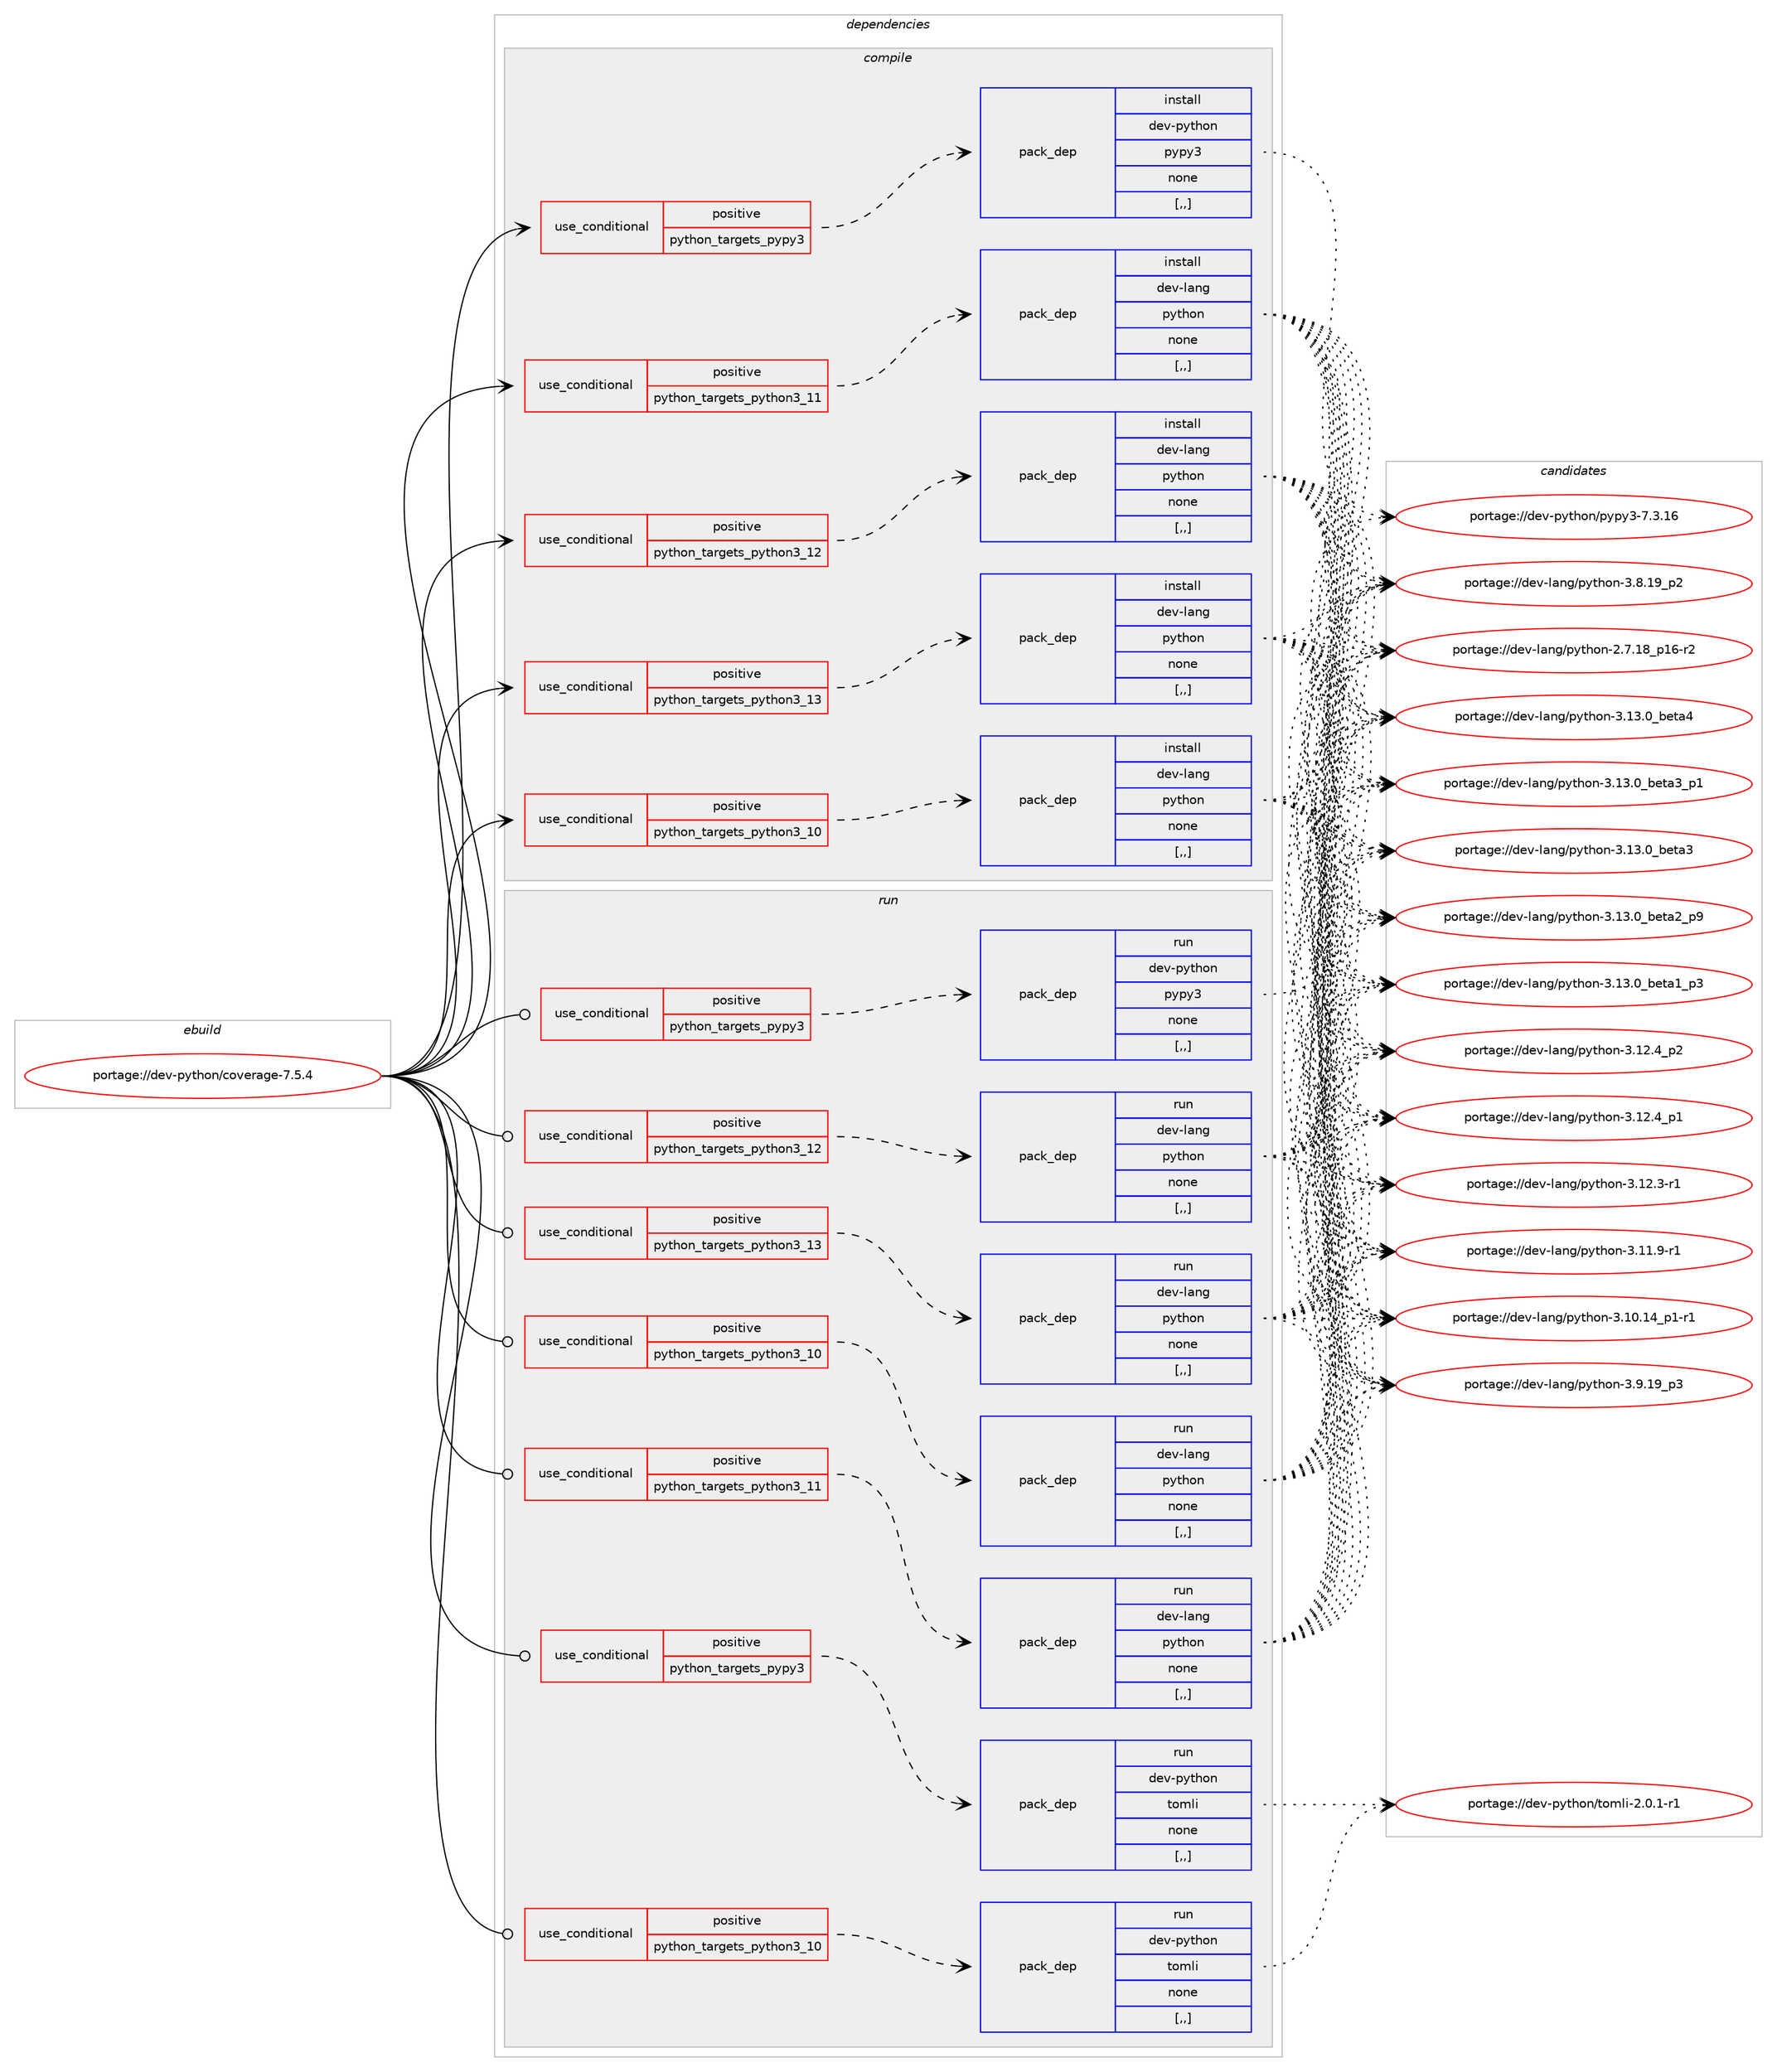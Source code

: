 digraph prolog {

# *************
# Graph options
# *************

newrank=true;
concentrate=true;
compound=true;
graph [rankdir=LR,fontname=Helvetica,fontsize=10,ranksep=1.5];#, ranksep=2.5, nodesep=0.2];
edge  [arrowhead=vee];
node  [fontname=Helvetica,fontsize=10];

# **********
# The ebuild
# **********

subgraph cluster_leftcol {
color=gray;
label=<<i>ebuild</i>>;
id [label="portage://dev-python/coverage-7.5.4", color=red, width=4, href="../dev-python/coverage-7.5.4.svg"];
}

# ****************
# The dependencies
# ****************

subgraph cluster_midcol {
color=gray;
label=<<i>dependencies</i>>;
subgraph cluster_compile {
fillcolor="#eeeeee";
style=filled;
label=<<i>compile</i>>;
subgraph cond31995 {
dependency144582 [label=<<TABLE BORDER="0" CELLBORDER="1" CELLSPACING="0" CELLPADDING="4"><TR><TD ROWSPAN="3" CELLPADDING="10">use_conditional</TD></TR><TR><TD>positive</TD></TR><TR><TD>python_targets_pypy3</TD></TR></TABLE>>, shape=none, color=red];
subgraph pack111340 {
dependency144583 [label=<<TABLE BORDER="0" CELLBORDER="1" CELLSPACING="0" CELLPADDING="4" WIDTH="220"><TR><TD ROWSPAN="6" CELLPADDING="30">pack_dep</TD></TR><TR><TD WIDTH="110">install</TD></TR><TR><TD>dev-python</TD></TR><TR><TD>pypy3</TD></TR><TR><TD>none</TD></TR><TR><TD>[,,]</TD></TR></TABLE>>, shape=none, color=blue];
}
dependency144582:e -> dependency144583:w [weight=20,style="dashed",arrowhead="vee"];
}
id:e -> dependency144582:w [weight=20,style="solid",arrowhead="vee"];
subgraph cond31996 {
dependency144584 [label=<<TABLE BORDER="0" CELLBORDER="1" CELLSPACING="0" CELLPADDING="4"><TR><TD ROWSPAN="3" CELLPADDING="10">use_conditional</TD></TR><TR><TD>positive</TD></TR><TR><TD>python_targets_python3_10</TD></TR></TABLE>>, shape=none, color=red];
subgraph pack111341 {
dependency144585 [label=<<TABLE BORDER="0" CELLBORDER="1" CELLSPACING="0" CELLPADDING="4" WIDTH="220"><TR><TD ROWSPAN="6" CELLPADDING="30">pack_dep</TD></TR><TR><TD WIDTH="110">install</TD></TR><TR><TD>dev-lang</TD></TR><TR><TD>python</TD></TR><TR><TD>none</TD></TR><TR><TD>[,,]</TD></TR></TABLE>>, shape=none, color=blue];
}
dependency144584:e -> dependency144585:w [weight=20,style="dashed",arrowhead="vee"];
}
id:e -> dependency144584:w [weight=20,style="solid",arrowhead="vee"];
subgraph cond31997 {
dependency144586 [label=<<TABLE BORDER="0" CELLBORDER="1" CELLSPACING="0" CELLPADDING="4"><TR><TD ROWSPAN="3" CELLPADDING="10">use_conditional</TD></TR><TR><TD>positive</TD></TR><TR><TD>python_targets_python3_11</TD></TR></TABLE>>, shape=none, color=red];
subgraph pack111342 {
dependency144587 [label=<<TABLE BORDER="0" CELLBORDER="1" CELLSPACING="0" CELLPADDING="4" WIDTH="220"><TR><TD ROWSPAN="6" CELLPADDING="30">pack_dep</TD></TR><TR><TD WIDTH="110">install</TD></TR><TR><TD>dev-lang</TD></TR><TR><TD>python</TD></TR><TR><TD>none</TD></TR><TR><TD>[,,]</TD></TR></TABLE>>, shape=none, color=blue];
}
dependency144586:e -> dependency144587:w [weight=20,style="dashed",arrowhead="vee"];
}
id:e -> dependency144586:w [weight=20,style="solid",arrowhead="vee"];
subgraph cond31998 {
dependency144588 [label=<<TABLE BORDER="0" CELLBORDER="1" CELLSPACING="0" CELLPADDING="4"><TR><TD ROWSPAN="3" CELLPADDING="10">use_conditional</TD></TR><TR><TD>positive</TD></TR><TR><TD>python_targets_python3_12</TD></TR></TABLE>>, shape=none, color=red];
subgraph pack111343 {
dependency144589 [label=<<TABLE BORDER="0" CELLBORDER="1" CELLSPACING="0" CELLPADDING="4" WIDTH="220"><TR><TD ROWSPAN="6" CELLPADDING="30">pack_dep</TD></TR><TR><TD WIDTH="110">install</TD></TR><TR><TD>dev-lang</TD></TR><TR><TD>python</TD></TR><TR><TD>none</TD></TR><TR><TD>[,,]</TD></TR></TABLE>>, shape=none, color=blue];
}
dependency144588:e -> dependency144589:w [weight=20,style="dashed",arrowhead="vee"];
}
id:e -> dependency144588:w [weight=20,style="solid",arrowhead="vee"];
subgraph cond31999 {
dependency144590 [label=<<TABLE BORDER="0" CELLBORDER="1" CELLSPACING="0" CELLPADDING="4"><TR><TD ROWSPAN="3" CELLPADDING="10">use_conditional</TD></TR><TR><TD>positive</TD></TR><TR><TD>python_targets_python3_13</TD></TR></TABLE>>, shape=none, color=red];
subgraph pack111344 {
dependency144591 [label=<<TABLE BORDER="0" CELLBORDER="1" CELLSPACING="0" CELLPADDING="4" WIDTH="220"><TR><TD ROWSPAN="6" CELLPADDING="30">pack_dep</TD></TR><TR><TD WIDTH="110">install</TD></TR><TR><TD>dev-lang</TD></TR><TR><TD>python</TD></TR><TR><TD>none</TD></TR><TR><TD>[,,]</TD></TR></TABLE>>, shape=none, color=blue];
}
dependency144590:e -> dependency144591:w [weight=20,style="dashed",arrowhead="vee"];
}
id:e -> dependency144590:w [weight=20,style="solid",arrowhead="vee"];
}
subgraph cluster_compileandrun {
fillcolor="#eeeeee";
style=filled;
label=<<i>compile and run</i>>;
}
subgraph cluster_run {
fillcolor="#eeeeee";
style=filled;
label=<<i>run</i>>;
subgraph cond32000 {
dependency144592 [label=<<TABLE BORDER="0" CELLBORDER="1" CELLSPACING="0" CELLPADDING="4"><TR><TD ROWSPAN="3" CELLPADDING="10">use_conditional</TD></TR><TR><TD>positive</TD></TR><TR><TD>python_targets_pypy3</TD></TR></TABLE>>, shape=none, color=red];
subgraph pack111345 {
dependency144593 [label=<<TABLE BORDER="0" CELLBORDER="1" CELLSPACING="0" CELLPADDING="4" WIDTH="220"><TR><TD ROWSPAN="6" CELLPADDING="30">pack_dep</TD></TR><TR><TD WIDTH="110">run</TD></TR><TR><TD>dev-python</TD></TR><TR><TD>pypy3</TD></TR><TR><TD>none</TD></TR><TR><TD>[,,]</TD></TR></TABLE>>, shape=none, color=blue];
}
dependency144592:e -> dependency144593:w [weight=20,style="dashed",arrowhead="vee"];
}
id:e -> dependency144592:w [weight=20,style="solid",arrowhead="odot"];
subgraph cond32001 {
dependency144594 [label=<<TABLE BORDER="0" CELLBORDER="1" CELLSPACING="0" CELLPADDING="4"><TR><TD ROWSPAN="3" CELLPADDING="10">use_conditional</TD></TR><TR><TD>positive</TD></TR><TR><TD>python_targets_pypy3</TD></TR></TABLE>>, shape=none, color=red];
subgraph pack111346 {
dependency144595 [label=<<TABLE BORDER="0" CELLBORDER="1" CELLSPACING="0" CELLPADDING="4" WIDTH="220"><TR><TD ROWSPAN="6" CELLPADDING="30">pack_dep</TD></TR><TR><TD WIDTH="110">run</TD></TR><TR><TD>dev-python</TD></TR><TR><TD>tomli</TD></TR><TR><TD>none</TD></TR><TR><TD>[,,]</TD></TR></TABLE>>, shape=none, color=blue];
}
dependency144594:e -> dependency144595:w [weight=20,style="dashed",arrowhead="vee"];
}
id:e -> dependency144594:w [weight=20,style="solid",arrowhead="odot"];
subgraph cond32002 {
dependency144596 [label=<<TABLE BORDER="0" CELLBORDER="1" CELLSPACING="0" CELLPADDING="4"><TR><TD ROWSPAN="3" CELLPADDING="10">use_conditional</TD></TR><TR><TD>positive</TD></TR><TR><TD>python_targets_python3_10</TD></TR></TABLE>>, shape=none, color=red];
subgraph pack111347 {
dependency144597 [label=<<TABLE BORDER="0" CELLBORDER="1" CELLSPACING="0" CELLPADDING="4" WIDTH="220"><TR><TD ROWSPAN="6" CELLPADDING="30">pack_dep</TD></TR><TR><TD WIDTH="110">run</TD></TR><TR><TD>dev-lang</TD></TR><TR><TD>python</TD></TR><TR><TD>none</TD></TR><TR><TD>[,,]</TD></TR></TABLE>>, shape=none, color=blue];
}
dependency144596:e -> dependency144597:w [weight=20,style="dashed",arrowhead="vee"];
}
id:e -> dependency144596:w [weight=20,style="solid",arrowhead="odot"];
subgraph cond32003 {
dependency144598 [label=<<TABLE BORDER="0" CELLBORDER="1" CELLSPACING="0" CELLPADDING="4"><TR><TD ROWSPAN="3" CELLPADDING="10">use_conditional</TD></TR><TR><TD>positive</TD></TR><TR><TD>python_targets_python3_10</TD></TR></TABLE>>, shape=none, color=red];
subgraph pack111348 {
dependency144599 [label=<<TABLE BORDER="0" CELLBORDER="1" CELLSPACING="0" CELLPADDING="4" WIDTH="220"><TR><TD ROWSPAN="6" CELLPADDING="30">pack_dep</TD></TR><TR><TD WIDTH="110">run</TD></TR><TR><TD>dev-python</TD></TR><TR><TD>tomli</TD></TR><TR><TD>none</TD></TR><TR><TD>[,,]</TD></TR></TABLE>>, shape=none, color=blue];
}
dependency144598:e -> dependency144599:w [weight=20,style="dashed",arrowhead="vee"];
}
id:e -> dependency144598:w [weight=20,style="solid",arrowhead="odot"];
subgraph cond32004 {
dependency144600 [label=<<TABLE BORDER="0" CELLBORDER="1" CELLSPACING="0" CELLPADDING="4"><TR><TD ROWSPAN="3" CELLPADDING="10">use_conditional</TD></TR><TR><TD>positive</TD></TR><TR><TD>python_targets_python3_11</TD></TR></TABLE>>, shape=none, color=red];
subgraph pack111349 {
dependency144601 [label=<<TABLE BORDER="0" CELLBORDER="1" CELLSPACING="0" CELLPADDING="4" WIDTH="220"><TR><TD ROWSPAN="6" CELLPADDING="30">pack_dep</TD></TR><TR><TD WIDTH="110">run</TD></TR><TR><TD>dev-lang</TD></TR><TR><TD>python</TD></TR><TR><TD>none</TD></TR><TR><TD>[,,]</TD></TR></TABLE>>, shape=none, color=blue];
}
dependency144600:e -> dependency144601:w [weight=20,style="dashed",arrowhead="vee"];
}
id:e -> dependency144600:w [weight=20,style="solid",arrowhead="odot"];
subgraph cond32005 {
dependency144602 [label=<<TABLE BORDER="0" CELLBORDER="1" CELLSPACING="0" CELLPADDING="4"><TR><TD ROWSPAN="3" CELLPADDING="10">use_conditional</TD></TR><TR><TD>positive</TD></TR><TR><TD>python_targets_python3_12</TD></TR></TABLE>>, shape=none, color=red];
subgraph pack111350 {
dependency144603 [label=<<TABLE BORDER="0" CELLBORDER="1" CELLSPACING="0" CELLPADDING="4" WIDTH="220"><TR><TD ROWSPAN="6" CELLPADDING="30">pack_dep</TD></TR><TR><TD WIDTH="110">run</TD></TR><TR><TD>dev-lang</TD></TR><TR><TD>python</TD></TR><TR><TD>none</TD></TR><TR><TD>[,,]</TD></TR></TABLE>>, shape=none, color=blue];
}
dependency144602:e -> dependency144603:w [weight=20,style="dashed",arrowhead="vee"];
}
id:e -> dependency144602:w [weight=20,style="solid",arrowhead="odot"];
subgraph cond32006 {
dependency144604 [label=<<TABLE BORDER="0" CELLBORDER="1" CELLSPACING="0" CELLPADDING="4"><TR><TD ROWSPAN="3" CELLPADDING="10">use_conditional</TD></TR><TR><TD>positive</TD></TR><TR><TD>python_targets_python3_13</TD></TR></TABLE>>, shape=none, color=red];
subgraph pack111351 {
dependency144605 [label=<<TABLE BORDER="0" CELLBORDER="1" CELLSPACING="0" CELLPADDING="4" WIDTH="220"><TR><TD ROWSPAN="6" CELLPADDING="30">pack_dep</TD></TR><TR><TD WIDTH="110">run</TD></TR><TR><TD>dev-lang</TD></TR><TR><TD>python</TD></TR><TR><TD>none</TD></TR><TR><TD>[,,]</TD></TR></TABLE>>, shape=none, color=blue];
}
dependency144604:e -> dependency144605:w [weight=20,style="dashed",arrowhead="vee"];
}
id:e -> dependency144604:w [weight=20,style="solid",arrowhead="odot"];
}
}

# **************
# The candidates
# **************

subgraph cluster_choices {
rank=same;
color=gray;
label=<<i>candidates</i>>;

subgraph choice111340 {
color=black;
nodesep=1;
choice10010111845112121116104111110471121211121215145554651464954 [label="portage://dev-python/pypy3-7.3.16", color=red, width=4,href="../dev-python/pypy3-7.3.16.svg"];
dependency144583:e -> choice10010111845112121116104111110471121211121215145554651464954:w [style=dotted,weight="100"];
}
subgraph choice111341 {
color=black;
nodesep=1;
choice1001011184510897110103471121211161041111104551464951464895981011169752 [label="portage://dev-lang/python-3.13.0_beta4", color=red, width=4,href="../dev-lang/python-3.13.0_beta4.svg"];
choice10010111845108971101034711212111610411111045514649514648959810111697519511249 [label="portage://dev-lang/python-3.13.0_beta3_p1", color=red, width=4,href="../dev-lang/python-3.13.0_beta3_p1.svg"];
choice1001011184510897110103471121211161041111104551464951464895981011169751 [label="portage://dev-lang/python-3.13.0_beta3", color=red, width=4,href="../dev-lang/python-3.13.0_beta3.svg"];
choice10010111845108971101034711212111610411111045514649514648959810111697509511257 [label="portage://dev-lang/python-3.13.0_beta2_p9", color=red, width=4,href="../dev-lang/python-3.13.0_beta2_p9.svg"];
choice10010111845108971101034711212111610411111045514649514648959810111697499511251 [label="portage://dev-lang/python-3.13.0_beta1_p3", color=red, width=4,href="../dev-lang/python-3.13.0_beta1_p3.svg"];
choice100101118451089711010347112121116104111110455146495046529511250 [label="portage://dev-lang/python-3.12.4_p2", color=red, width=4,href="../dev-lang/python-3.12.4_p2.svg"];
choice100101118451089711010347112121116104111110455146495046529511249 [label="portage://dev-lang/python-3.12.4_p1", color=red, width=4,href="../dev-lang/python-3.12.4_p1.svg"];
choice100101118451089711010347112121116104111110455146495046514511449 [label="portage://dev-lang/python-3.12.3-r1", color=red, width=4,href="../dev-lang/python-3.12.3-r1.svg"];
choice100101118451089711010347112121116104111110455146494946574511449 [label="portage://dev-lang/python-3.11.9-r1", color=red, width=4,href="../dev-lang/python-3.11.9-r1.svg"];
choice100101118451089711010347112121116104111110455146494846495295112494511449 [label="portage://dev-lang/python-3.10.14_p1-r1", color=red, width=4,href="../dev-lang/python-3.10.14_p1-r1.svg"];
choice100101118451089711010347112121116104111110455146574649579511251 [label="portage://dev-lang/python-3.9.19_p3", color=red, width=4,href="../dev-lang/python-3.9.19_p3.svg"];
choice100101118451089711010347112121116104111110455146564649579511250 [label="portage://dev-lang/python-3.8.19_p2", color=red, width=4,href="../dev-lang/python-3.8.19_p2.svg"];
choice100101118451089711010347112121116104111110455046554649569511249544511450 [label="portage://dev-lang/python-2.7.18_p16-r2", color=red, width=4,href="../dev-lang/python-2.7.18_p16-r2.svg"];
dependency144585:e -> choice1001011184510897110103471121211161041111104551464951464895981011169752:w [style=dotted,weight="100"];
dependency144585:e -> choice10010111845108971101034711212111610411111045514649514648959810111697519511249:w [style=dotted,weight="100"];
dependency144585:e -> choice1001011184510897110103471121211161041111104551464951464895981011169751:w [style=dotted,weight="100"];
dependency144585:e -> choice10010111845108971101034711212111610411111045514649514648959810111697509511257:w [style=dotted,weight="100"];
dependency144585:e -> choice10010111845108971101034711212111610411111045514649514648959810111697499511251:w [style=dotted,weight="100"];
dependency144585:e -> choice100101118451089711010347112121116104111110455146495046529511250:w [style=dotted,weight="100"];
dependency144585:e -> choice100101118451089711010347112121116104111110455146495046529511249:w [style=dotted,weight="100"];
dependency144585:e -> choice100101118451089711010347112121116104111110455146495046514511449:w [style=dotted,weight="100"];
dependency144585:e -> choice100101118451089711010347112121116104111110455146494946574511449:w [style=dotted,weight="100"];
dependency144585:e -> choice100101118451089711010347112121116104111110455146494846495295112494511449:w [style=dotted,weight="100"];
dependency144585:e -> choice100101118451089711010347112121116104111110455146574649579511251:w [style=dotted,weight="100"];
dependency144585:e -> choice100101118451089711010347112121116104111110455146564649579511250:w [style=dotted,weight="100"];
dependency144585:e -> choice100101118451089711010347112121116104111110455046554649569511249544511450:w [style=dotted,weight="100"];
}
subgraph choice111342 {
color=black;
nodesep=1;
choice1001011184510897110103471121211161041111104551464951464895981011169752 [label="portage://dev-lang/python-3.13.0_beta4", color=red, width=4,href="../dev-lang/python-3.13.0_beta4.svg"];
choice10010111845108971101034711212111610411111045514649514648959810111697519511249 [label="portage://dev-lang/python-3.13.0_beta3_p1", color=red, width=4,href="../dev-lang/python-3.13.0_beta3_p1.svg"];
choice1001011184510897110103471121211161041111104551464951464895981011169751 [label="portage://dev-lang/python-3.13.0_beta3", color=red, width=4,href="../dev-lang/python-3.13.0_beta3.svg"];
choice10010111845108971101034711212111610411111045514649514648959810111697509511257 [label="portage://dev-lang/python-3.13.0_beta2_p9", color=red, width=4,href="../dev-lang/python-3.13.0_beta2_p9.svg"];
choice10010111845108971101034711212111610411111045514649514648959810111697499511251 [label="portage://dev-lang/python-3.13.0_beta1_p3", color=red, width=4,href="../dev-lang/python-3.13.0_beta1_p3.svg"];
choice100101118451089711010347112121116104111110455146495046529511250 [label="portage://dev-lang/python-3.12.4_p2", color=red, width=4,href="../dev-lang/python-3.12.4_p2.svg"];
choice100101118451089711010347112121116104111110455146495046529511249 [label="portage://dev-lang/python-3.12.4_p1", color=red, width=4,href="../dev-lang/python-3.12.4_p1.svg"];
choice100101118451089711010347112121116104111110455146495046514511449 [label="portage://dev-lang/python-3.12.3-r1", color=red, width=4,href="../dev-lang/python-3.12.3-r1.svg"];
choice100101118451089711010347112121116104111110455146494946574511449 [label="portage://dev-lang/python-3.11.9-r1", color=red, width=4,href="../dev-lang/python-3.11.9-r1.svg"];
choice100101118451089711010347112121116104111110455146494846495295112494511449 [label="portage://dev-lang/python-3.10.14_p1-r1", color=red, width=4,href="../dev-lang/python-3.10.14_p1-r1.svg"];
choice100101118451089711010347112121116104111110455146574649579511251 [label="portage://dev-lang/python-3.9.19_p3", color=red, width=4,href="../dev-lang/python-3.9.19_p3.svg"];
choice100101118451089711010347112121116104111110455146564649579511250 [label="portage://dev-lang/python-3.8.19_p2", color=red, width=4,href="../dev-lang/python-3.8.19_p2.svg"];
choice100101118451089711010347112121116104111110455046554649569511249544511450 [label="portage://dev-lang/python-2.7.18_p16-r2", color=red, width=4,href="../dev-lang/python-2.7.18_p16-r2.svg"];
dependency144587:e -> choice1001011184510897110103471121211161041111104551464951464895981011169752:w [style=dotted,weight="100"];
dependency144587:e -> choice10010111845108971101034711212111610411111045514649514648959810111697519511249:w [style=dotted,weight="100"];
dependency144587:e -> choice1001011184510897110103471121211161041111104551464951464895981011169751:w [style=dotted,weight="100"];
dependency144587:e -> choice10010111845108971101034711212111610411111045514649514648959810111697509511257:w [style=dotted,weight="100"];
dependency144587:e -> choice10010111845108971101034711212111610411111045514649514648959810111697499511251:w [style=dotted,weight="100"];
dependency144587:e -> choice100101118451089711010347112121116104111110455146495046529511250:w [style=dotted,weight="100"];
dependency144587:e -> choice100101118451089711010347112121116104111110455146495046529511249:w [style=dotted,weight="100"];
dependency144587:e -> choice100101118451089711010347112121116104111110455146495046514511449:w [style=dotted,weight="100"];
dependency144587:e -> choice100101118451089711010347112121116104111110455146494946574511449:w [style=dotted,weight="100"];
dependency144587:e -> choice100101118451089711010347112121116104111110455146494846495295112494511449:w [style=dotted,weight="100"];
dependency144587:e -> choice100101118451089711010347112121116104111110455146574649579511251:w [style=dotted,weight="100"];
dependency144587:e -> choice100101118451089711010347112121116104111110455146564649579511250:w [style=dotted,weight="100"];
dependency144587:e -> choice100101118451089711010347112121116104111110455046554649569511249544511450:w [style=dotted,weight="100"];
}
subgraph choice111343 {
color=black;
nodesep=1;
choice1001011184510897110103471121211161041111104551464951464895981011169752 [label="portage://dev-lang/python-3.13.0_beta4", color=red, width=4,href="../dev-lang/python-3.13.0_beta4.svg"];
choice10010111845108971101034711212111610411111045514649514648959810111697519511249 [label="portage://dev-lang/python-3.13.0_beta3_p1", color=red, width=4,href="../dev-lang/python-3.13.0_beta3_p1.svg"];
choice1001011184510897110103471121211161041111104551464951464895981011169751 [label="portage://dev-lang/python-3.13.0_beta3", color=red, width=4,href="../dev-lang/python-3.13.0_beta3.svg"];
choice10010111845108971101034711212111610411111045514649514648959810111697509511257 [label="portage://dev-lang/python-3.13.0_beta2_p9", color=red, width=4,href="../dev-lang/python-3.13.0_beta2_p9.svg"];
choice10010111845108971101034711212111610411111045514649514648959810111697499511251 [label="portage://dev-lang/python-3.13.0_beta1_p3", color=red, width=4,href="../dev-lang/python-3.13.0_beta1_p3.svg"];
choice100101118451089711010347112121116104111110455146495046529511250 [label="portage://dev-lang/python-3.12.4_p2", color=red, width=4,href="../dev-lang/python-3.12.4_p2.svg"];
choice100101118451089711010347112121116104111110455146495046529511249 [label="portage://dev-lang/python-3.12.4_p1", color=red, width=4,href="../dev-lang/python-3.12.4_p1.svg"];
choice100101118451089711010347112121116104111110455146495046514511449 [label="portage://dev-lang/python-3.12.3-r1", color=red, width=4,href="../dev-lang/python-3.12.3-r1.svg"];
choice100101118451089711010347112121116104111110455146494946574511449 [label="portage://dev-lang/python-3.11.9-r1", color=red, width=4,href="../dev-lang/python-3.11.9-r1.svg"];
choice100101118451089711010347112121116104111110455146494846495295112494511449 [label="portage://dev-lang/python-3.10.14_p1-r1", color=red, width=4,href="../dev-lang/python-3.10.14_p1-r1.svg"];
choice100101118451089711010347112121116104111110455146574649579511251 [label="portage://dev-lang/python-3.9.19_p3", color=red, width=4,href="../dev-lang/python-3.9.19_p3.svg"];
choice100101118451089711010347112121116104111110455146564649579511250 [label="portage://dev-lang/python-3.8.19_p2", color=red, width=4,href="../dev-lang/python-3.8.19_p2.svg"];
choice100101118451089711010347112121116104111110455046554649569511249544511450 [label="portage://dev-lang/python-2.7.18_p16-r2", color=red, width=4,href="../dev-lang/python-2.7.18_p16-r2.svg"];
dependency144589:e -> choice1001011184510897110103471121211161041111104551464951464895981011169752:w [style=dotted,weight="100"];
dependency144589:e -> choice10010111845108971101034711212111610411111045514649514648959810111697519511249:w [style=dotted,weight="100"];
dependency144589:e -> choice1001011184510897110103471121211161041111104551464951464895981011169751:w [style=dotted,weight="100"];
dependency144589:e -> choice10010111845108971101034711212111610411111045514649514648959810111697509511257:w [style=dotted,weight="100"];
dependency144589:e -> choice10010111845108971101034711212111610411111045514649514648959810111697499511251:w [style=dotted,weight="100"];
dependency144589:e -> choice100101118451089711010347112121116104111110455146495046529511250:w [style=dotted,weight="100"];
dependency144589:e -> choice100101118451089711010347112121116104111110455146495046529511249:w [style=dotted,weight="100"];
dependency144589:e -> choice100101118451089711010347112121116104111110455146495046514511449:w [style=dotted,weight="100"];
dependency144589:e -> choice100101118451089711010347112121116104111110455146494946574511449:w [style=dotted,weight="100"];
dependency144589:e -> choice100101118451089711010347112121116104111110455146494846495295112494511449:w [style=dotted,weight="100"];
dependency144589:e -> choice100101118451089711010347112121116104111110455146574649579511251:w [style=dotted,weight="100"];
dependency144589:e -> choice100101118451089711010347112121116104111110455146564649579511250:w [style=dotted,weight="100"];
dependency144589:e -> choice100101118451089711010347112121116104111110455046554649569511249544511450:w [style=dotted,weight="100"];
}
subgraph choice111344 {
color=black;
nodesep=1;
choice1001011184510897110103471121211161041111104551464951464895981011169752 [label="portage://dev-lang/python-3.13.0_beta4", color=red, width=4,href="../dev-lang/python-3.13.0_beta4.svg"];
choice10010111845108971101034711212111610411111045514649514648959810111697519511249 [label="portage://dev-lang/python-3.13.0_beta3_p1", color=red, width=4,href="../dev-lang/python-3.13.0_beta3_p1.svg"];
choice1001011184510897110103471121211161041111104551464951464895981011169751 [label="portage://dev-lang/python-3.13.0_beta3", color=red, width=4,href="../dev-lang/python-3.13.0_beta3.svg"];
choice10010111845108971101034711212111610411111045514649514648959810111697509511257 [label="portage://dev-lang/python-3.13.0_beta2_p9", color=red, width=4,href="../dev-lang/python-3.13.0_beta2_p9.svg"];
choice10010111845108971101034711212111610411111045514649514648959810111697499511251 [label="portage://dev-lang/python-3.13.0_beta1_p3", color=red, width=4,href="../dev-lang/python-3.13.0_beta1_p3.svg"];
choice100101118451089711010347112121116104111110455146495046529511250 [label="portage://dev-lang/python-3.12.4_p2", color=red, width=4,href="../dev-lang/python-3.12.4_p2.svg"];
choice100101118451089711010347112121116104111110455146495046529511249 [label="portage://dev-lang/python-3.12.4_p1", color=red, width=4,href="../dev-lang/python-3.12.4_p1.svg"];
choice100101118451089711010347112121116104111110455146495046514511449 [label="portage://dev-lang/python-3.12.3-r1", color=red, width=4,href="../dev-lang/python-3.12.3-r1.svg"];
choice100101118451089711010347112121116104111110455146494946574511449 [label="portage://dev-lang/python-3.11.9-r1", color=red, width=4,href="../dev-lang/python-3.11.9-r1.svg"];
choice100101118451089711010347112121116104111110455146494846495295112494511449 [label="portage://dev-lang/python-3.10.14_p1-r1", color=red, width=4,href="../dev-lang/python-3.10.14_p1-r1.svg"];
choice100101118451089711010347112121116104111110455146574649579511251 [label="portage://dev-lang/python-3.9.19_p3", color=red, width=4,href="../dev-lang/python-3.9.19_p3.svg"];
choice100101118451089711010347112121116104111110455146564649579511250 [label="portage://dev-lang/python-3.8.19_p2", color=red, width=4,href="../dev-lang/python-3.8.19_p2.svg"];
choice100101118451089711010347112121116104111110455046554649569511249544511450 [label="portage://dev-lang/python-2.7.18_p16-r2", color=red, width=4,href="../dev-lang/python-2.7.18_p16-r2.svg"];
dependency144591:e -> choice1001011184510897110103471121211161041111104551464951464895981011169752:w [style=dotted,weight="100"];
dependency144591:e -> choice10010111845108971101034711212111610411111045514649514648959810111697519511249:w [style=dotted,weight="100"];
dependency144591:e -> choice1001011184510897110103471121211161041111104551464951464895981011169751:w [style=dotted,weight="100"];
dependency144591:e -> choice10010111845108971101034711212111610411111045514649514648959810111697509511257:w [style=dotted,weight="100"];
dependency144591:e -> choice10010111845108971101034711212111610411111045514649514648959810111697499511251:w [style=dotted,weight="100"];
dependency144591:e -> choice100101118451089711010347112121116104111110455146495046529511250:w [style=dotted,weight="100"];
dependency144591:e -> choice100101118451089711010347112121116104111110455146495046529511249:w [style=dotted,weight="100"];
dependency144591:e -> choice100101118451089711010347112121116104111110455146495046514511449:w [style=dotted,weight="100"];
dependency144591:e -> choice100101118451089711010347112121116104111110455146494946574511449:w [style=dotted,weight="100"];
dependency144591:e -> choice100101118451089711010347112121116104111110455146494846495295112494511449:w [style=dotted,weight="100"];
dependency144591:e -> choice100101118451089711010347112121116104111110455146574649579511251:w [style=dotted,weight="100"];
dependency144591:e -> choice100101118451089711010347112121116104111110455146564649579511250:w [style=dotted,weight="100"];
dependency144591:e -> choice100101118451089711010347112121116104111110455046554649569511249544511450:w [style=dotted,weight="100"];
}
subgraph choice111345 {
color=black;
nodesep=1;
choice10010111845112121116104111110471121211121215145554651464954 [label="portage://dev-python/pypy3-7.3.16", color=red, width=4,href="../dev-python/pypy3-7.3.16.svg"];
dependency144593:e -> choice10010111845112121116104111110471121211121215145554651464954:w [style=dotted,weight="100"];
}
subgraph choice111346 {
color=black;
nodesep=1;
choice10010111845112121116104111110471161111091081054550464846494511449 [label="portage://dev-python/tomli-2.0.1-r1", color=red, width=4,href="../dev-python/tomli-2.0.1-r1.svg"];
dependency144595:e -> choice10010111845112121116104111110471161111091081054550464846494511449:w [style=dotted,weight="100"];
}
subgraph choice111347 {
color=black;
nodesep=1;
choice1001011184510897110103471121211161041111104551464951464895981011169752 [label="portage://dev-lang/python-3.13.0_beta4", color=red, width=4,href="../dev-lang/python-3.13.0_beta4.svg"];
choice10010111845108971101034711212111610411111045514649514648959810111697519511249 [label="portage://dev-lang/python-3.13.0_beta3_p1", color=red, width=4,href="../dev-lang/python-3.13.0_beta3_p1.svg"];
choice1001011184510897110103471121211161041111104551464951464895981011169751 [label="portage://dev-lang/python-3.13.0_beta3", color=red, width=4,href="../dev-lang/python-3.13.0_beta3.svg"];
choice10010111845108971101034711212111610411111045514649514648959810111697509511257 [label="portage://dev-lang/python-3.13.0_beta2_p9", color=red, width=4,href="../dev-lang/python-3.13.0_beta2_p9.svg"];
choice10010111845108971101034711212111610411111045514649514648959810111697499511251 [label="portage://dev-lang/python-3.13.0_beta1_p3", color=red, width=4,href="../dev-lang/python-3.13.0_beta1_p3.svg"];
choice100101118451089711010347112121116104111110455146495046529511250 [label="portage://dev-lang/python-3.12.4_p2", color=red, width=4,href="../dev-lang/python-3.12.4_p2.svg"];
choice100101118451089711010347112121116104111110455146495046529511249 [label="portage://dev-lang/python-3.12.4_p1", color=red, width=4,href="../dev-lang/python-3.12.4_p1.svg"];
choice100101118451089711010347112121116104111110455146495046514511449 [label="portage://dev-lang/python-3.12.3-r1", color=red, width=4,href="../dev-lang/python-3.12.3-r1.svg"];
choice100101118451089711010347112121116104111110455146494946574511449 [label="portage://dev-lang/python-3.11.9-r1", color=red, width=4,href="../dev-lang/python-3.11.9-r1.svg"];
choice100101118451089711010347112121116104111110455146494846495295112494511449 [label="portage://dev-lang/python-3.10.14_p1-r1", color=red, width=4,href="../dev-lang/python-3.10.14_p1-r1.svg"];
choice100101118451089711010347112121116104111110455146574649579511251 [label="portage://dev-lang/python-3.9.19_p3", color=red, width=4,href="../dev-lang/python-3.9.19_p3.svg"];
choice100101118451089711010347112121116104111110455146564649579511250 [label="portage://dev-lang/python-3.8.19_p2", color=red, width=4,href="../dev-lang/python-3.8.19_p2.svg"];
choice100101118451089711010347112121116104111110455046554649569511249544511450 [label="portage://dev-lang/python-2.7.18_p16-r2", color=red, width=4,href="../dev-lang/python-2.7.18_p16-r2.svg"];
dependency144597:e -> choice1001011184510897110103471121211161041111104551464951464895981011169752:w [style=dotted,weight="100"];
dependency144597:e -> choice10010111845108971101034711212111610411111045514649514648959810111697519511249:w [style=dotted,weight="100"];
dependency144597:e -> choice1001011184510897110103471121211161041111104551464951464895981011169751:w [style=dotted,weight="100"];
dependency144597:e -> choice10010111845108971101034711212111610411111045514649514648959810111697509511257:w [style=dotted,weight="100"];
dependency144597:e -> choice10010111845108971101034711212111610411111045514649514648959810111697499511251:w [style=dotted,weight="100"];
dependency144597:e -> choice100101118451089711010347112121116104111110455146495046529511250:w [style=dotted,weight="100"];
dependency144597:e -> choice100101118451089711010347112121116104111110455146495046529511249:w [style=dotted,weight="100"];
dependency144597:e -> choice100101118451089711010347112121116104111110455146495046514511449:w [style=dotted,weight="100"];
dependency144597:e -> choice100101118451089711010347112121116104111110455146494946574511449:w [style=dotted,weight="100"];
dependency144597:e -> choice100101118451089711010347112121116104111110455146494846495295112494511449:w [style=dotted,weight="100"];
dependency144597:e -> choice100101118451089711010347112121116104111110455146574649579511251:w [style=dotted,weight="100"];
dependency144597:e -> choice100101118451089711010347112121116104111110455146564649579511250:w [style=dotted,weight="100"];
dependency144597:e -> choice100101118451089711010347112121116104111110455046554649569511249544511450:w [style=dotted,weight="100"];
}
subgraph choice111348 {
color=black;
nodesep=1;
choice10010111845112121116104111110471161111091081054550464846494511449 [label="portage://dev-python/tomli-2.0.1-r1", color=red, width=4,href="../dev-python/tomli-2.0.1-r1.svg"];
dependency144599:e -> choice10010111845112121116104111110471161111091081054550464846494511449:w [style=dotted,weight="100"];
}
subgraph choice111349 {
color=black;
nodesep=1;
choice1001011184510897110103471121211161041111104551464951464895981011169752 [label="portage://dev-lang/python-3.13.0_beta4", color=red, width=4,href="../dev-lang/python-3.13.0_beta4.svg"];
choice10010111845108971101034711212111610411111045514649514648959810111697519511249 [label="portage://dev-lang/python-3.13.0_beta3_p1", color=red, width=4,href="../dev-lang/python-3.13.0_beta3_p1.svg"];
choice1001011184510897110103471121211161041111104551464951464895981011169751 [label="portage://dev-lang/python-3.13.0_beta3", color=red, width=4,href="../dev-lang/python-3.13.0_beta3.svg"];
choice10010111845108971101034711212111610411111045514649514648959810111697509511257 [label="portage://dev-lang/python-3.13.0_beta2_p9", color=red, width=4,href="../dev-lang/python-3.13.0_beta2_p9.svg"];
choice10010111845108971101034711212111610411111045514649514648959810111697499511251 [label="portage://dev-lang/python-3.13.0_beta1_p3", color=red, width=4,href="../dev-lang/python-3.13.0_beta1_p3.svg"];
choice100101118451089711010347112121116104111110455146495046529511250 [label="portage://dev-lang/python-3.12.4_p2", color=red, width=4,href="../dev-lang/python-3.12.4_p2.svg"];
choice100101118451089711010347112121116104111110455146495046529511249 [label="portage://dev-lang/python-3.12.4_p1", color=red, width=4,href="../dev-lang/python-3.12.4_p1.svg"];
choice100101118451089711010347112121116104111110455146495046514511449 [label="portage://dev-lang/python-3.12.3-r1", color=red, width=4,href="../dev-lang/python-3.12.3-r1.svg"];
choice100101118451089711010347112121116104111110455146494946574511449 [label="portage://dev-lang/python-3.11.9-r1", color=red, width=4,href="../dev-lang/python-3.11.9-r1.svg"];
choice100101118451089711010347112121116104111110455146494846495295112494511449 [label="portage://dev-lang/python-3.10.14_p1-r1", color=red, width=4,href="../dev-lang/python-3.10.14_p1-r1.svg"];
choice100101118451089711010347112121116104111110455146574649579511251 [label="portage://dev-lang/python-3.9.19_p3", color=red, width=4,href="../dev-lang/python-3.9.19_p3.svg"];
choice100101118451089711010347112121116104111110455146564649579511250 [label="portage://dev-lang/python-3.8.19_p2", color=red, width=4,href="../dev-lang/python-3.8.19_p2.svg"];
choice100101118451089711010347112121116104111110455046554649569511249544511450 [label="portage://dev-lang/python-2.7.18_p16-r2", color=red, width=4,href="../dev-lang/python-2.7.18_p16-r2.svg"];
dependency144601:e -> choice1001011184510897110103471121211161041111104551464951464895981011169752:w [style=dotted,weight="100"];
dependency144601:e -> choice10010111845108971101034711212111610411111045514649514648959810111697519511249:w [style=dotted,weight="100"];
dependency144601:e -> choice1001011184510897110103471121211161041111104551464951464895981011169751:w [style=dotted,weight="100"];
dependency144601:e -> choice10010111845108971101034711212111610411111045514649514648959810111697509511257:w [style=dotted,weight="100"];
dependency144601:e -> choice10010111845108971101034711212111610411111045514649514648959810111697499511251:w [style=dotted,weight="100"];
dependency144601:e -> choice100101118451089711010347112121116104111110455146495046529511250:w [style=dotted,weight="100"];
dependency144601:e -> choice100101118451089711010347112121116104111110455146495046529511249:w [style=dotted,weight="100"];
dependency144601:e -> choice100101118451089711010347112121116104111110455146495046514511449:w [style=dotted,weight="100"];
dependency144601:e -> choice100101118451089711010347112121116104111110455146494946574511449:w [style=dotted,weight="100"];
dependency144601:e -> choice100101118451089711010347112121116104111110455146494846495295112494511449:w [style=dotted,weight="100"];
dependency144601:e -> choice100101118451089711010347112121116104111110455146574649579511251:w [style=dotted,weight="100"];
dependency144601:e -> choice100101118451089711010347112121116104111110455146564649579511250:w [style=dotted,weight="100"];
dependency144601:e -> choice100101118451089711010347112121116104111110455046554649569511249544511450:w [style=dotted,weight="100"];
}
subgraph choice111350 {
color=black;
nodesep=1;
choice1001011184510897110103471121211161041111104551464951464895981011169752 [label="portage://dev-lang/python-3.13.0_beta4", color=red, width=4,href="../dev-lang/python-3.13.0_beta4.svg"];
choice10010111845108971101034711212111610411111045514649514648959810111697519511249 [label="portage://dev-lang/python-3.13.0_beta3_p1", color=red, width=4,href="../dev-lang/python-3.13.0_beta3_p1.svg"];
choice1001011184510897110103471121211161041111104551464951464895981011169751 [label="portage://dev-lang/python-3.13.0_beta3", color=red, width=4,href="../dev-lang/python-3.13.0_beta3.svg"];
choice10010111845108971101034711212111610411111045514649514648959810111697509511257 [label="portage://dev-lang/python-3.13.0_beta2_p9", color=red, width=4,href="../dev-lang/python-3.13.0_beta2_p9.svg"];
choice10010111845108971101034711212111610411111045514649514648959810111697499511251 [label="portage://dev-lang/python-3.13.0_beta1_p3", color=red, width=4,href="../dev-lang/python-3.13.0_beta1_p3.svg"];
choice100101118451089711010347112121116104111110455146495046529511250 [label="portage://dev-lang/python-3.12.4_p2", color=red, width=4,href="../dev-lang/python-3.12.4_p2.svg"];
choice100101118451089711010347112121116104111110455146495046529511249 [label="portage://dev-lang/python-3.12.4_p1", color=red, width=4,href="../dev-lang/python-3.12.4_p1.svg"];
choice100101118451089711010347112121116104111110455146495046514511449 [label="portage://dev-lang/python-3.12.3-r1", color=red, width=4,href="../dev-lang/python-3.12.3-r1.svg"];
choice100101118451089711010347112121116104111110455146494946574511449 [label="portage://dev-lang/python-3.11.9-r1", color=red, width=4,href="../dev-lang/python-3.11.9-r1.svg"];
choice100101118451089711010347112121116104111110455146494846495295112494511449 [label="portage://dev-lang/python-3.10.14_p1-r1", color=red, width=4,href="../dev-lang/python-3.10.14_p1-r1.svg"];
choice100101118451089711010347112121116104111110455146574649579511251 [label="portage://dev-lang/python-3.9.19_p3", color=red, width=4,href="../dev-lang/python-3.9.19_p3.svg"];
choice100101118451089711010347112121116104111110455146564649579511250 [label="portage://dev-lang/python-3.8.19_p2", color=red, width=4,href="../dev-lang/python-3.8.19_p2.svg"];
choice100101118451089711010347112121116104111110455046554649569511249544511450 [label="portage://dev-lang/python-2.7.18_p16-r2", color=red, width=4,href="../dev-lang/python-2.7.18_p16-r2.svg"];
dependency144603:e -> choice1001011184510897110103471121211161041111104551464951464895981011169752:w [style=dotted,weight="100"];
dependency144603:e -> choice10010111845108971101034711212111610411111045514649514648959810111697519511249:w [style=dotted,weight="100"];
dependency144603:e -> choice1001011184510897110103471121211161041111104551464951464895981011169751:w [style=dotted,weight="100"];
dependency144603:e -> choice10010111845108971101034711212111610411111045514649514648959810111697509511257:w [style=dotted,weight="100"];
dependency144603:e -> choice10010111845108971101034711212111610411111045514649514648959810111697499511251:w [style=dotted,weight="100"];
dependency144603:e -> choice100101118451089711010347112121116104111110455146495046529511250:w [style=dotted,weight="100"];
dependency144603:e -> choice100101118451089711010347112121116104111110455146495046529511249:w [style=dotted,weight="100"];
dependency144603:e -> choice100101118451089711010347112121116104111110455146495046514511449:w [style=dotted,weight="100"];
dependency144603:e -> choice100101118451089711010347112121116104111110455146494946574511449:w [style=dotted,weight="100"];
dependency144603:e -> choice100101118451089711010347112121116104111110455146494846495295112494511449:w [style=dotted,weight="100"];
dependency144603:e -> choice100101118451089711010347112121116104111110455146574649579511251:w [style=dotted,weight="100"];
dependency144603:e -> choice100101118451089711010347112121116104111110455146564649579511250:w [style=dotted,weight="100"];
dependency144603:e -> choice100101118451089711010347112121116104111110455046554649569511249544511450:w [style=dotted,weight="100"];
}
subgraph choice111351 {
color=black;
nodesep=1;
choice1001011184510897110103471121211161041111104551464951464895981011169752 [label="portage://dev-lang/python-3.13.0_beta4", color=red, width=4,href="../dev-lang/python-3.13.0_beta4.svg"];
choice10010111845108971101034711212111610411111045514649514648959810111697519511249 [label="portage://dev-lang/python-3.13.0_beta3_p1", color=red, width=4,href="../dev-lang/python-3.13.0_beta3_p1.svg"];
choice1001011184510897110103471121211161041111104551464951464895981011169751 [label="portage://dev-lang/python-3.13.0_beta3", color=red, width=4,href="../dev-lang/python-3.13.0_beta3.svg"];
choice10010111845108971101034711212111610411111045514649514648959810111697509511257 [label="portage://dev-lang/python-3.13.0_beta2_p9", color=red, width=4,href="../dev-lang/python-3.13.0_beta2_p9.svg"];
choice10010111845108971101034711212111610411111045514649514648959810111697499511251 [label="portage://dev-lang/python-3.13.0_beta1_p3", color=red, width=4,href="../dev-lang/python-3.13.0_beta1_p3.svg"];
choice100101118451089711010347112121116104111110455146495046529511250 [label="portage://dev-lang/python-3.12.4_p2", color=red, width=4,href="../dev-lang/python-3.12.4_p2.svg"];
choice100101118451089711010347112121116104111110455146495046529511249 [label="portage://dev-lang/python-3.12.4_p1", color=red, width=4,href="../dev-lang/python-3.12.4_p1.svg"];
choice100101118451089711010347112121116104111110455146495046514511449 [label="portage://dev-lang/python-3.12.3-r1", color=red, width=4,href="../dev-lang/python-3.12.3-r1.svg"];
choice100101118451089711010347112121116104111110455146494946574511449 [label="portage://dev-lang/python-3.11.9-r1", color=red, width=4,href="../dev-lang/python-3.11.9-r1.svg"];
choice100101118451089711010347112121116104111110455146494846495295112494511449 [label="portage://dev-lang/python-3.10.14_p1-r1", color=red, width=4,href="../dev-lang/python-3.10.14_p1-r1.svg"];
choice100101118451089711010347112121116104111110455146574649579511251 [label="portage://dev-lang/python-3.9.19_p3", color=red, width=4,href="../dev-lang/python-3.9.19_p3.svg"];
choice100101118451089711010347112121116104111110455146564649579511250 [label="portage://dev-lang/python-3.8.19_p2", color=red, width=4,href="../dev-lang/python-3.8.19_p2.svg"];
choice100101118451089711010347112121116104111110455046554649569511249544511450 [label="portage://dev-lang/python-2.7.18_p16-r2", color=red, width=4,href="../dev-lang/python-2.7.18_p16-r2.svg"];
dependency144605:e -> choice1001011184510897110103471121211161041111104551464951464895981011169752:w [style=dotted,weight="100"];
dependency144605:e -> choice10010111845108971101034711212111610411111045514649514648959810111697519511249:w [style=dotted,weight="100"];
dependency144605:e -> choice1001011184510897110103471121211161041111104551464951464895981011169751:w [style=dotted,weight="100"];
dependency144605:e -> choice10010111845108971101034711212111610411111045514649514648959810111697509511257:w [style=dotted,weight="100"];
dependency144605:e -> choice10010111845108971101034711212111610411111045514649514648959810111697499511251:w [style=dotted,weight="100"];
dependency144605:e -> choice100101118451089711010347112121116104111110455146495046529511250:w [style=dotted,weight="100"];
dependency144605:e -> choice100101118451089711010347112121116104111110455146495046529511249:w [style=dotted,weight="100"];
dependency144605:e -> choice100101118451089711010347112121116104111110455146495046514511449:w [style=dotted,weight="100"];
dependency144605:e -> choice100101118451089711010347112121116104111110455146494946574511449:w [style=dotted,weight="100"];
dependency144605:e -> choice100101118451089711010347112121116104111110455146494846495295112494511449:w [style=dotted,weight="100"];
dependency144605:e -> choice100101118451089711010347112121116104111110455146574649579511251:w [style=dotted,weight="100"];
dependency144605:e -> choice100101118451089711010347112121116104111110455146564649579511250:w [style=dotted,weight="100"];
dependency144605:e -> choice100101118451089711010347112121116104111110455046554649569511249544511450:w [style=dotted,weight="100"];
}
}

}
